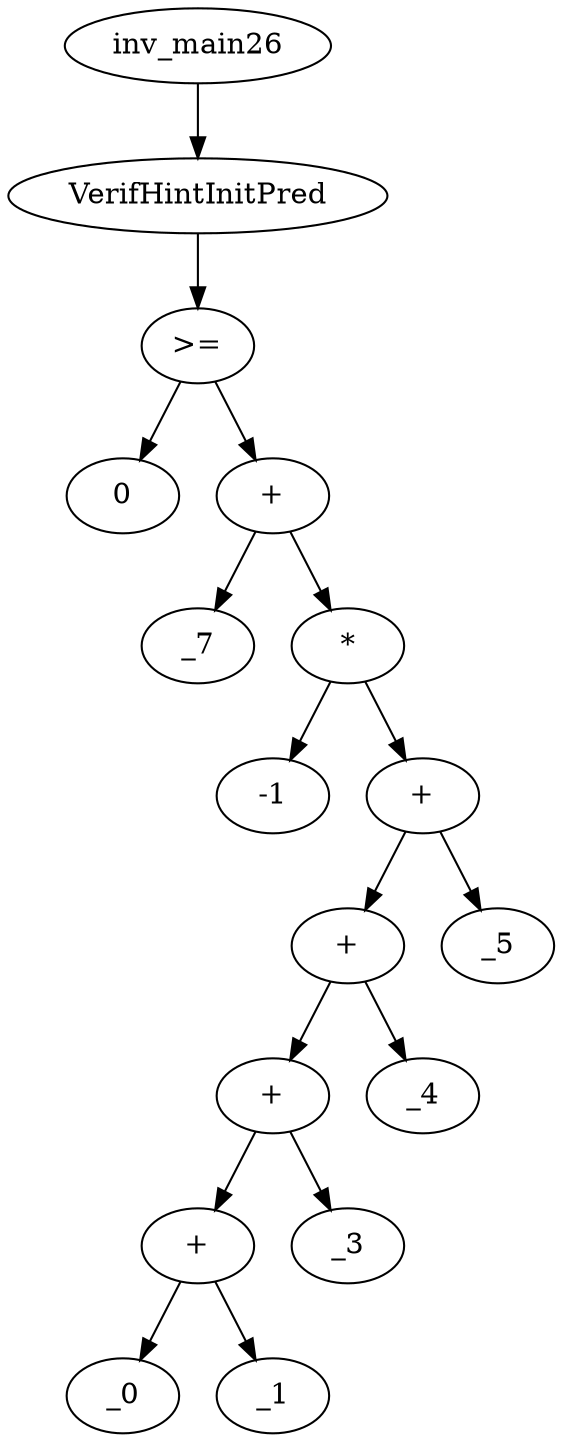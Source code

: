 digraph dag {
0 [label="inv_main26"];
1 [label="VerifHintInitPred"];
2 [label=">="];
3 [label="0"];
4 [label="+"];
5 [label="_7"];
6 [label="*"];
7 [label="-1"];
8 [label="+"];
9 [label="+"];
10 [label="+"];
11 [label="+"];
12 [label="_0"];
13 [label="_1"];
14 [label="_3"];
15 [label="_4"];
16 [label="_5"];
0->1
1->2
2->4
2 -> 3
4->6
4 -> 5
6->8
6 -> 7
8->9
8 -> 16
9->10
9 -> 15
10->11
10 -> 14
11->13
11 -> 12
}
